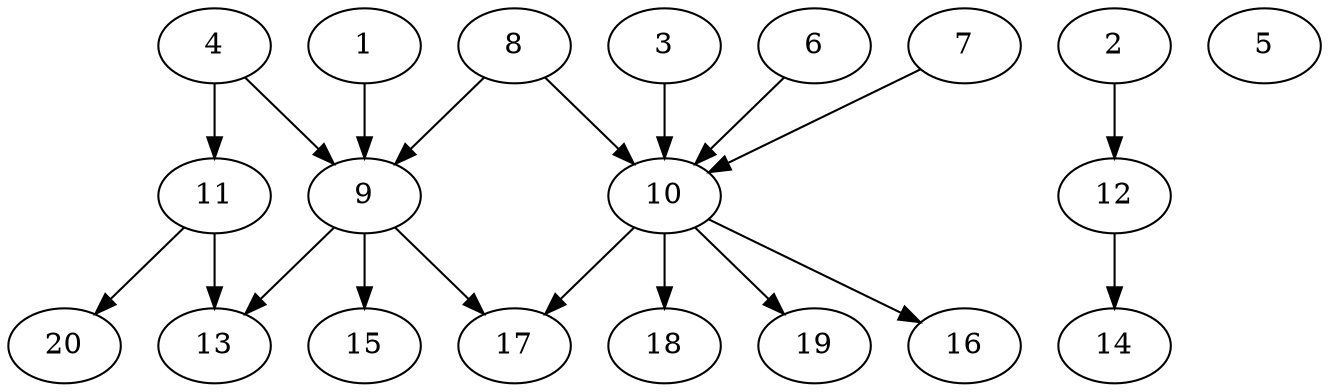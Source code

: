 // DAG automatically generated by daggen at Sat Jul 27 15:38:13 2019
// ./daggen --dot -n 20 --ccr 0.5 --fat 0.6 --regular 0.5 --density 0.4 --mindata 5242880 --maxdata 52428800 
digraph G {
  1 [size="16728064", alpha="0.19", expect_size="8364032"] 
  1 -> 9 [size ="8364032"]
  2 [size="35854336", alpha="0.19", expect_size="17927168"] 
  2 -> 12 [size ="17927168"]
  3 [size="71002112", alpha="0.00", expect_size="35501056"] 
  3 -> 10 [size ="35501056"]
  4 [size="90458112", alpha="0.07", expect_size="45229056"] 
  4 -> 9 [size ="45229056"]
  4 -> 11 [size ="45229056"]
  5 [size="71876608", alpha="0.12", expect_size="35938304"] 
  6 [size="90769408", alpha="0.08", expect_size="45384704"] 
  6 -> 10 [size ="45384704"]
  7 [size="103972864", alpha="0.20", expect_size="51986432"] 
  7 -> 10 [size ="51986432"]
  8 [size="50771968", alpha="0.02", expect_size="25385984"] 
  8 -> 9 [size ="25385984"]
  8 -> 10 [size ="25385984"]
  9 [size="86808576", alpha="0.20", expect_size="43404288"] 
  9 -> 13 [size ="43404288"]
  9 -> 15 [size ="43404288"]
  9 -> 17 [size ="43404288"]
  10 [size="31481856", alpha="0.05", expect_size="15740928"] 
  10 -> 16 [size ="15740928"]
  10 -> 17 [size ="15740928"]
  10 -> 18 [size ="15740928"]
  10 -> 19 [size ="15740928"]
  11 [size="30691328", alpha="0.14", expect_size="15345664"] 
  11 -> 13 [size ="15345664"]
  11 -> 20 [size ="15345664"]
  12 [size="24555520", alpha="0.13", expect_size="12277760"] 
  12 -> 14 [size ="12277760"]
  13 [size="21305344", alpha="0.17", expect_size="10652672"] 
  14 [size="22257664", alpha="0.04", expect_size="11128832"] 
  15 [size="54038528", alpha="0.14", expect_size="27019264"] 
  16 [size="16793600", alpha="0.02", expect_size="8396800"] 
  17 [size="55439360", alpha="0.09", expect_size="27719680"] 
  18 [size="54990848", alpha="0.04", expect_size="27495424"] 
  19 [size="63500288", alpha="0.03", expect_size="31750144"] 
  20 [size="61605888", alpha="0.19", expect_size="30802944"] 
}
